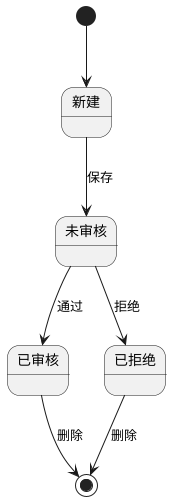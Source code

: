 @startuml
[*] --> 新建
新建 --> 未审核 : 保存
未审核 --> 已审核 : 通过
未审核 --> 已拒绝 : 拒绝
已审核 --> [*] : 删除
已拒绝 --> [*] : 删除
@enduml
